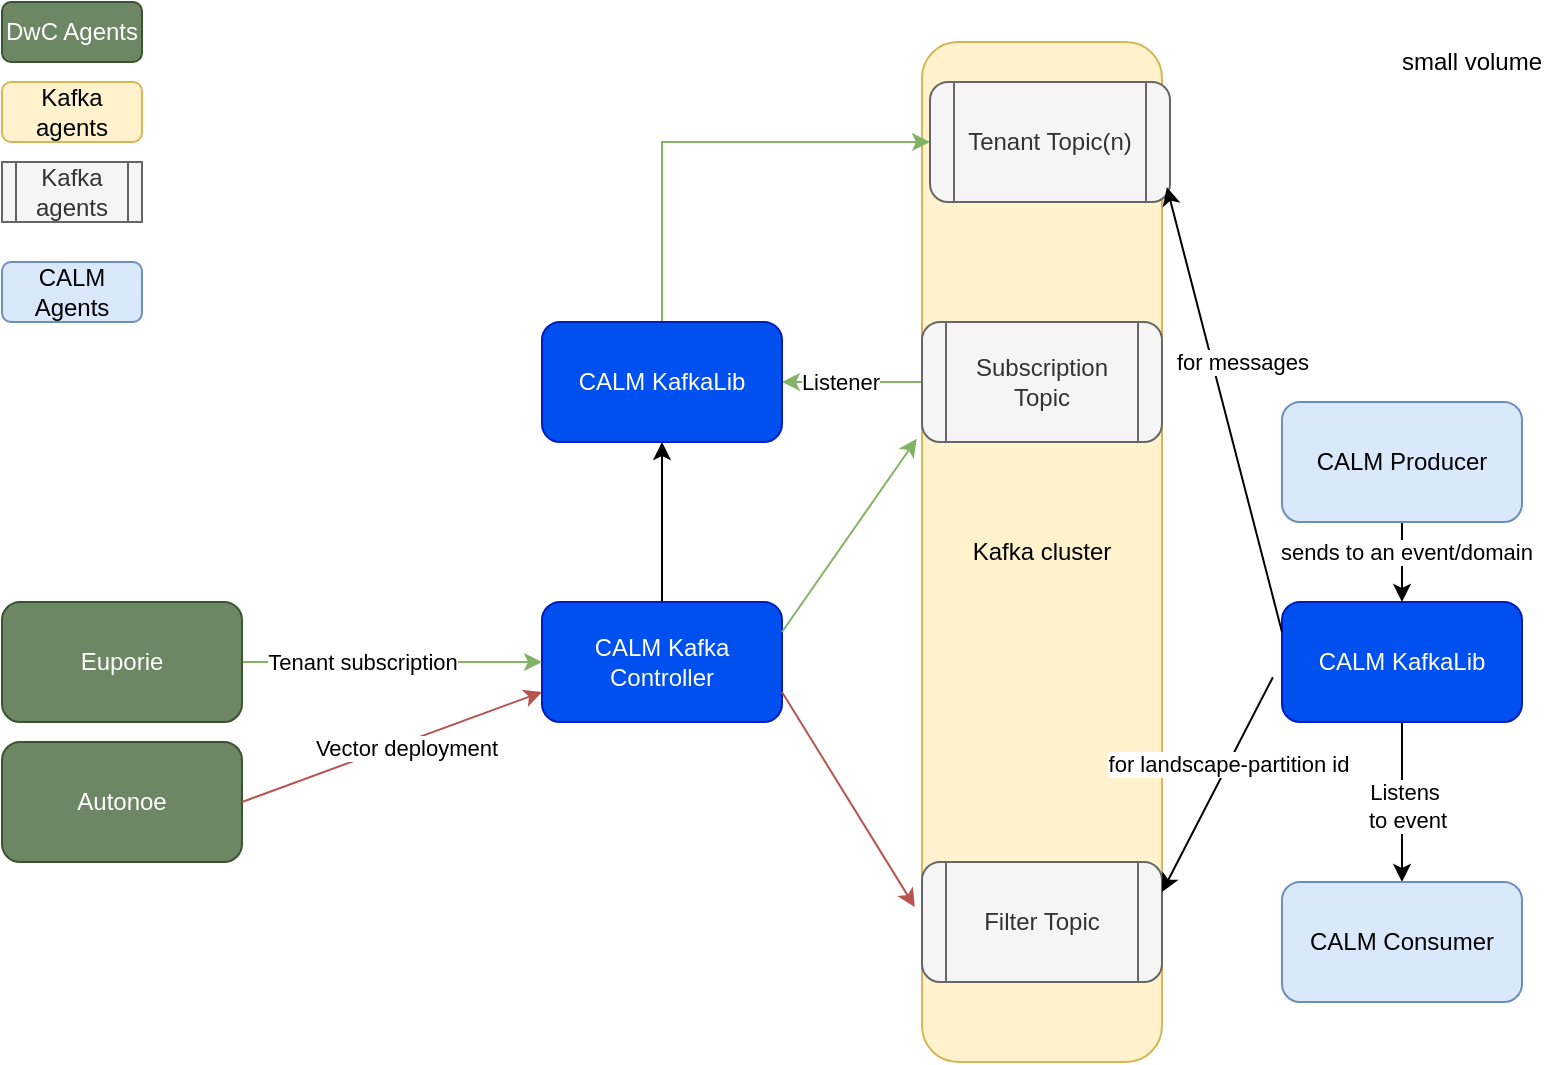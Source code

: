 <mxfile version="15.3.7" type="github" pages="5">
  <diagram id="lIvmAtnmsLYVc2AEwSKu" name="Page-1">
    <mxGraphModel dx="1538" dy="724" grid="1" gridSize="10" guides="1" tooltips="1" connect="1" arrows="1" fold="1" page="1" pageScale="1" pageWidth="1169" pageHeight="827" math="0" shadow="0">
      <root>
        <mxCell id="0" />
        <mxCell id="1" parent="0" />
        <mxCell id="cGZ3a3O14eYahLOS3wgB-1" value="Kafka cluster" style="rounded=1;whiteSpace=wrap;html=1;fillColor=#fff2cc;strokeColor=#d6b656;" parent="1" vertex="1">
          <mxGeometry x="490" y="40" width="120" height="510" as="geometry" />
        </mxCell>
        <mxCell id="cGZ3a3O14eYahLOS3wgB-11" value="" style="edgeStyle=orthogonalEdgeStyle;rounded=0;orthogonalLoop=1;jettySize=auto;html=1;" parent="1" source="cGZ3a3O14eYahLOS3wgB-2" target="cGZ3a3O14eYahLOS3wgB-10" edge="1">
          <mxGeometry relative="1" as="geometry" />
        </mxCell>
        <mxCell id="cGZ3a3O14eYahLOS3wgB-2" value="CALM Kafka Controller" style="rounded=1;whiteSpace=wrap;html=1;fillColor=#0050ef;strokeColor=#001DBC;fontColor=#ffffff;" parent="1" vertex="1">
          <mxGeometry x="300" y="320" width="120" height="60" as="geometry" />
        </mxCell>
        <mxCell id="cGZ3a3O14eYahLOS3wgB-12" value="" style="edgeStyle=orthogonalEdgeStyle;rounded=0;orthogonalLoop=1;jettySize=auto;html=1;fillColor=#d5e8d4;strokeColor=#82b366;" parent="1" source="cGZ3a3O14eYahLOS3wgB-4" target="cGZ3a3O14eYahLOS3wgB-10" edge="1">
          <mxGeometry relative="1" as="geometry" />
        </mxCell>
        <mxCell id="cGZ3a3O14eYahLOS3wgB-13" value="Listener" style="edgeLabel;html=1;align=center;verticalAlign=middle;resizable=0;points=[];" parent="cGZ3a3O14eYahLOS3wgB-12" vertex="1" connectable="0">
          <mxGeometry x="-0.143" y="1" relative="1" as="geometry">
            <mxPoint x="-11" y="-1" as="offset" />
          </mxGeometry>
        </mxCell>
        <mxCell id="cGZ3a3O14eYahLOS3wgB-4" value="Subscription Topic" style="shape=process;whiteSpace=wrap;html=1;backgroundOutline=1;rounded=1;fillColor=#f5f5f5;strokeColor=#666666;fontColor=#333333;" parent="1" vertex="1">
          <mxGeometry x="490" y="180" width="120" height="60" as="geometry" />
        </mxCell>
        <mxCell id="cGZ3a3O14eYahLOS3wgB-8" value="Filter Topic" style="shape=process;whiteSpace=wrap;html=1;backgroundOutline=1;rounded=1;fillColor=#f5f5f5;strokeColor=#666666;fontColor=#333333;" parent="1" vertex="1">
          <mxGeometry x="490" y="450" width="120" height="60" as="geometry" />
        </mxCell>
        <mxCell id="cGZ3a3O14eYahLOS3wgB-15" value="" style="edgeStyle=orthogonalEdgeStyle;rounded=0;orthogonalLoop=1;jettySize=auto;html=1;fillColor=#d5e8d4;strokeColor=#82b366;" parent="1" source="cGZ3a3O14eYahLOS3wgB-10" target="cGZ3a3O14eYahLOS3wgB-14" edge="1">
          <mxGeometry relative="1" as="geometry">
            <Array as="points">
              <mxPoint x="360" y="90" />
            </Array>
          </mxGeometry>
        </mxCell>
        <mxCell id="cGZ3a3O14eYahLOS3wgB-10" value="CALM KafkaLib" style="whiteSpace=wrap;html=1;rounded=1;fillColor=#0050ef;strokeColor=#001DBC;fontColor=#ffffff;" parent="1" vertex="1">
          <mxGeometry x="300" y="180" width="120" height="60" as="geometry" />
        </mxCell>
        <mxCell id="cGZ3a3O14eYahLOS3wgB-14" value="Tenant Topic(n)" style="shape=process;whiteSpace=wrap;html=1;backgroundOutline=1;rounded=1;fillColor=#f5f5f5;strokeColor=#666666;fontColor=#333333;" parent="1" vertex="1">
          <mxGeometry x="494" y="60" width="120" height="60" as="geometry" />
        </mxCell>
        <mxCell id="cGZ3a3O14eYahLOS3wgB-18" value="" style="edgeStyle=orthogonalEdgeStyle;rounded=0;orthogonalLoop=1;jettySize=auto;html=1;fillColor=#d5e8d4;strokeColor=#82b366;" parent="1" source="cGZ3a3O14eYahLOS3wgB-16" target="cGZ3a3O14eYahLOS3wgB-2" edge="1">
          <mxGeometry relative="1" as="geometry" />
        </mxCell>
        <mxCell id="cGZ3a3O14eYahLOS3wgB-19" value="Tenant subscription" style="edgeLabel;html=1;align=center;verticalAlign=middle;resizable=0;points=[];" parent="cGZ3a3O14eYahLOS3wgB-18" vertex="1" connectable="0">
          <mxGeometry x="-0.2" relative="1" as="geometry">
            <mxPoint as="offset" />
          </mxGeometry>
        </mxCell>
        <mxCell id="cGZ3a3O14eYahLOS3wgB-16" value="Euporie" style="rounded=1;whiteSpace=wrap;html=1;fillColor=#6d8764;strokeColor=#3A5431;fontColor=#ffffff;" parent="1" vertex="1">
          <mxGeometry x="30" y="320" width="120" height="60" as="geometry" />
        </mxCell>
        <mxCell id="cGZ3a3O14eYahLOS3wgB-17" value="Autonoe" style="rounded=1;whiteSpace=wrap;html=1;fillColor=#6d8764;strokeColor=#3A5431;fontColor=#ffffff;" parent="1" vertex="1">
          <mxGeometry x="30" y="390" width="120" height="60" as="geometry" />
        </mxCell>
        <mxCell id="cGZ3a3O14eYahLOS3wgB-20" value="" style="endArrow=classic;html=1;entryX=0;entryY=0.75;entryDx=0;entryDy=0;exitX=1;exitY=0.5;exitDx=0;exitDy=0;fillColor=#f8cecc;strokeColor=#b85450;" parent="1" source="cGZ3a3O14eYahLOS3wgB-17" target="cGZ3a3O14eYahLOS3wgB-2" edge="1">
          <mxGeometry width="50" height="50" relative="1" as="geometry">
            <mxPoint x="160" y="439" as="sourcePoint" />
            <mxPoint x="210" y="389" as="targetPoint" />
          </mxGeometry>
        </mxCell>
        <mxCell id="cGZ3a3O14eYahLOS3wgB-21" value="Vector deployment" style="edgeLabel;html=1;align=center;verticalAlign=middle;resizable=0;points=[];" parent="cGZ3a3O14eYahLOS3wgB-20" vertex="1" connectable="0">
          <mxGeometry x="0.076" y="-2" relative="1" as="geometry">
            <mxPoint as="offset" />
          </mxGeometry>
        </mxCell>
        <mxCell id="cGZ3a3O14eYahLOS3wgB-27" value="" style="edgeStyle=orthogonalEdgeStyle;rounded=0;orthogonalLoop=1;jettySize=auto;html=1;" parent="1" source="cGZ3a3O14eYahLOS3wgB-22" target="cGZ3a3O14eYahLOS3wgB-26" edge="1">
          <mxGeometry relative="1" as="geometry" />
        </mxCell>
        <mxCell id="cGZ3a3O14eYahLOS3wgB-34" value="Listens&lt;br&gt;&amp;nbsp;to event" style="edgeLabel;html=1;align=center;verticalAlign=middle;resizable=0;points=[];" parent="cGZ3a3O14eYahLOS3wgB-27" vertex="1" connectable="0">
          <mxGeometry x="0.04" y="1" relative="1" as="geometry">
            <mxPoint as="offset" />
          </mxGeometry>
        </mxCell>
        <mxCell id="cGZ3a3O14eYahLOS3wgB-22" value="CALM KafkaLib" style="whiteSpace=wrap;html=1;rounded=1;fillColor=#0050ef;strokeColor=#001DBC;fontColor=#ffffff;" parent="1" vertex="1">
          <mxGeometry x="670" y="320" width="120" height="60" as="geometry" />
        </mxCell>
        <mxCell id="cGZ3a3O14eYahLOS3wgB-25" value="" style="edgeStyle=orthogonalEdgeStyle;rounded=0;orthogonalLoop=1;jettySize=auto;html=1;" parent="1" source="cGZ3a3O14eYahLOS3wgB-24" target="cGZ3a3O14eYahLOS3wgB-22" edge="1">
          <mxGeometry relative="1" as="geometry" />
        </mxCell>
        <mxCell id="cGZ3a3O14eYahLOS3wgB-35" value="sends to an event/domain" style="edgeLabel;html=1;align=center;verticalAlign=middle;resizable=0;points=[];" parent="cGZ3a3O14eYahLOS3wgB-25" vertex="1" connectable="0">
          <mxGeometry x="-0.24" y="2" relative="1" as="geometry">
            <mxPoint as="offset" />
          </mxGeometry>
        </mxCell>
        <mxCell id="cGZ3a3O14eYahLOS3wgB-24" value="CALM Producer" style="rounded=1;whiteSpace=wrap;html=1;fillColor=#dae8fc;strokeColor=#6c8ebf;" parent="1" vertex="1">
          <mxGeometry x="670" y="220" width="120" height="60" as="geometry" />
        </mxCell>
        <mxCell id="cGZ3a3O14eYahLOS3wgB-26" value="CALM Consumer" style="whiteSpace=wrap;html=1;rounded=1;fillColor=#dae8fc;strokeColor=#6c8ebf;" parent="1" vertex="1">
          <mxGeometry x="670" y="460" width="120" height="60" as="geometry" />
        </mxCell>
        <mxCell id="cGZ3a3O14eYahLOS3wgB-30" value="" style="endArrow=classic;html=1;exitX=0;exitY=0.25;exitDx=0;exitDy=0;entryX=0.987;entryY=0.877;entryDx=0;entryDy=0;entryPerimeter=0;" parent="1" source="cGZ3a3O14eYahLOS3wgB-22" target="cGZ3a3O14eYahLOS3wgB-14" edge="1">
          <mxGeometry width="50" height="50" relative="1" as="geometry">
            <mxPoint x="430" y="380" as="sourcePoint" />
            <mxPoint x="620" y="120" as="targetPoint" />
          </mxGeometry>
        </mxCell>
        <mxCell id="cGZ3a3O14eYahLOS3wgB-37" value="for messages" style="edgeLabel;html=1;align=center;verticalAlign=middle;resizable=0;points=[];" parent="cGZ3a3O14eYahLOS3wgB-30" vertex="1" connectable="0">
          <mxGeometry x="0.205" y="-3" relative="1" as="geometry">
            <mxPoint x="12" as="offset" />
          </mxGeometry>
        </mxCell>
        <mxCell id="cGZ3a3O14eYahLOS3wgB-31" value="" style="endArrow=classic;html=1;exitX=-0.038;exitY=0.627;exitDx=0;exitDy=0;exitPerimeter=0;entryX=1;entryY=0.25;entryDx=0;entryDy=0;" parent="1" source="cGZ3a3O14eYahLOS3wgB-22" target="cGZ3a3O14eYahLOS3wgB-8" edge="1">
          <mxGeometry width="50" height="50" relative="1" as="geometry">
            <mxPoint x="430" y="380" as="sourcePoint" />
            <mxPoint x="480" y="330" as="targetPoint" />
          </mxGeometry>
        </mxCell>
        <mxCell id="cGZ3a3O14eYahLOS3wgB-36" value="for landscape-partition id" style="edgeLabel;html=1;align=center;verticalAlign=middle;resizable=0;points=[];" parent="cGZ3a3O14eYahLOS3wgB-31" vertex="1" connectable="0">
          <mxGeometry x="-0.192" relative="1" as="geometry">
            <mxPoint as="offset" />
          </mxGeometry>
        </mxCell>
        <mxCell id="cGZ3a3O14eYahLOS3wgB-32" value="" style="endArrow=classic;html=1;exitX=1;exitY=0.25;exitDx=0;exitDy=0;entryX=-0.022;entryY=0.389;entryDx=0;entryDy=0;entryPerimeter=0;fillColor=#d5e8d4;strokeColor=#82b366;" parent="1" source="cGZ3a3O14eYahLOS3wgB-2" target="cGZ3a3O14eYahLOS3wgB-1" edge="1">
          <mxGeometry width="50" height="50" relative="1" as="geometry">
            <mxPoint x="430" y="380" as="sourcePoint" />
            <mxPoint x="480" y="330" as="targetPoint" />
          </mxGeometry>
        </mxCell>
        <mxCell id="cGZ3a3O14eYahLOS3wgB-33" value="" style="endArrow=classic;html=1;exitX=1;exitY=0.75;exitDx=0;exitDy=0;entryX=-0.03;entryY=0.848;entryDx=0;entryDy=0;entryPerimeter=0;fillColor=#f8cecc;strokeColor=#b85450;" parent="1" source="cGZ3a3O14eYahLOS3wgB-2" target="cGZ3a3O14eYahLOS3wgB-1" edge="1">
          <mxGeometry width="50" height="50" relative="1" as="geometry">
            <mxPoint x="430" y="380" as="sourcePoint" />
            <mxPoint x="480" y="330" as="targetPoint" />
          </mxGeometry>
        </mxCell>
        <mxCell id="cGZ3a3O14eYahLOS3wgB-38" value="DwC Agents" style="rounded=1;whiteSpace=wrap;html=1;fillColor=#6d8764;strokeColor=#3A5431;fontColor=#ffffff;" parent="1" vertex="1">
          <mxGeometry x="30" y="20" width="70" height="30" as="geometry" />
        </mxCell>
        <mxCell id="cGZ3a3O14eYahLOS3wgB-40" value="Kafka agents" style="rounded=1;whiteSpace=wrap;html=1;fillColor=#fff2cc;strokeColor=#d6b656;" parent="1" vertex="1">
          <mxGeometry x="30" y="60" width="70" height="30" as="geometry" />
        </mxCell>
        <mxCell id="cGZ3a3O14eYahLOS3wgB-41" value="Kafka agents" style="shape=process;whiteSpace=wrap;html=1;backgroundOutline=1;fillColor=#f5f5f5;strokeColor=#666666;fontColor=#333333;" parent="1" vertex="1">
          <mxGeometry x="30" y="100" width="70" height="30" as="geometry" />
        </mxCell>
        <mxCell id="cGZ3a3O14eYahLOS3wgB-42" value="CALM Agents" style="rounded=1;whiteSpace=wrap;html=1;fillColor=#dae8fc;strokeColor=#6c8ebf;" parent="1" vertex="1">
          <mxGeometry x="30" y="150" width="70" height="30" as="geometry" />
        </mxCell>
        <mxCell id="zOlfQpZrYTfOzsRQtO55-1" value="small volume" style="text;html=1;strokeColor=none;fillColor=none;align=center;verticalAlign=middle;whiteSpace=wrap;rounded=0;" parent="1" vertex="1">
          <mxGeometry x="720" y="40" width="90" height="20" as="geometry" />
        </mxCell>
      </root>
    </mxGraphModel>
  </diagram>
  <diagram id="hGnuYqmSZJyDiRZlM0Bn" name="Page-2">
    <mxGraphModel dx="1180" dy="544" grid="1" gridSize="10" guides="1" tooltips="1" connect="1" arrows="1" fold="1" page="1" pageScale="1" pageWidth="1169" pageHeight="827" math="0" shadow="0">
      <root>
        <mxCell id="sAIokSdD2PH0zKopVyMn-0" />
        <mxCell id="sAIokSdD2PH0zKopVyMn-1" parent="sAIokSdD2PH0zKopVyMn-0" />
        <mxCell id="sAIokSdD2PH0zKopVyMn-4" value="" style="edgeStyle=orthogonalEdgeStyle;rounded=0;orthogonalLoop=1;jettySize=auto;html=1;" parent="sAIokSdD2PH0zKopVyMn-1" source="sAIokSdD2PH0zKopVyMn-2" target="sAIokSdD2PH0zKopVyMn-3" edge="1">
          <mxGeometry relative="1" as="geometry" />
        </mxCell>
        <mxCell id="sAIokSdD2PH0zKopVyMn-8" value="" style="edgeStyle=orthogonalEdgeStyle;rounded=0;orthogonalLoop=1;jettySize=auto;html=1;" parent="sAIokSdD2PH0zKopVyMn-1" source="sAIokSdD2PH0zKopVyMn-2" target="sAIokSdD2PH0zKopVyMn-7" edge="1">
          <mxGeometry relative="1" as="geometry" />
        </mxCell>
        <mxCell id="sAIokSdD2PH0zKopVyMn-2" value="IEP-Service" style="rounded=1;whiteSpace=wrap;html=1;fillColor=#fff2cc;strokeColor=#d6b656;" parent="sAIokSdD2PH0zKopVyMn-1" vertex="1">
          <mxGeometry x="450" y="250" width="120" height="60" as="geometry" />
        </mxCell>
        <mxCell id="sAIokSdD2PH0zKopVyMn-6" value="" style="edgeStyle=orthogonalEdgeStyle;rounded=0;orthogonalLoop=1;jettySize=auto;html=1;" parent="sAIokSdD2PH0zKopVyMn-1" source="sAIokSdD2PH0zKopVyMn-3" target="sAIokSdD2PH0zKopVyMn-5" edge="1">
          <mxGeometry relative="1" as="geometry" />
        </mxCell>
        <mxCell id="sAIokSdD2PH0zKopVyMn-3" value="AEM-API" style="rounded=1;whiteSpace=wrap;html=1;" parent="sAIokSdD2PH0zKopVyMn-1" vertex="1">
          <mxGeometry x="650" y="250" width="120" height="60" as="geometry" />
        </mxCell>
        <mxCell id="sAIokSdD2PH0zKopVyMn-5" value="Alert Definition Registration" style="shape=process;whiteSpace=wrap;html=1;backgroundOutline=1;rounded=1;" parent="sAIokSdD2PH0zKopVyMn-1" vertex="1">
          <mxGeometry x="650" y="110" width="120" height="60" as="geometry" />
        </mxCell>
        <mxCell id="sAIokSdD2PH0zKopVyMn-7" value="Rule Creation" style="rounded=1;whiteSpace=wrap;html=1;" parent="sAIokSdD2PH0zKopVyMn-1" vertex="1">
          <mxGeometry x="450" y="110" width="120" height="60" as="geometry" />
        </mxCell>
        <mxCell id="sAIokSdD2PH0zKopVyMn-14" value="" style="edgeStyle=orthogonalEdgeStyle;rounded=0;orthogonalLoop=1;jettySize=auto;html=1;" parent="sAIokSdD2PH0zKopVyMn-1" target="sAIokSdD2PH0zKopVyMn-2" edge="1">
          <mxGeometry relative="1" as="geometry">
            <mxPoint x="400" y="280" as="sourcePoint" />
          </mxGeometry>
        </mxCell>
        <mxCell id="sAIokSdD2PH0zKopVyMn-13" value="Monitoring &lt;br&gt;Use Case" style="rounded=1;whiteSpace=wrap;html=1;fillColor=#fff2cc;strokeColor=#d6b656;" parent="sAIokSdD2PH0zKopVyMn-1" vertex="1">
          <mxGeometry x="110" y="250" width="120" height="60" as="geometry" />
        </mxCell>
        <mxCell id="sAIokSdD2PH0zKopVyMn-15" value="1. Event de/Registration&lt;br&gt;2. Use Case Alert de/Registration" style="shape=process;whiteSpace=wrap;html=1;backgroundOutline=1;align=left;fillColor=#fff2cc;strokeColor=#d6b656;" parent="sAIokSdD2PH0zKopVyMn-1" vertex="1">
          <mxGeometry x="280" y="230" width="120" height="90" as="geometry" />
        </mxCell>
        <mxCell id="k9DFySCS7ybZrUjvcpfR-10" value="" style="edgeStyle=orthogonalEdgeStyle;rounded=0;orthogonalLoop=1;jettySize=auto;html=1;" parent="sAIokSdD2PH0zKopVyMn-1" source="k9DFySCS7ybZrUjvcpfR-0" target="k9DFySCS7ybZrUjvcpfR-9" edge="1">
          <mxGeometry relative="1" as="geometry" />
        </mxCell>
        <mxCell id="k9DFySCS7ybZrUjvcpfR-0" value="IEP-Inbound-Service" style="rounded=1;whiteSpace=wrap;html=1;" parent="sAIokSdD2PH0zKopVyMn-1" vertex="1">
          <mxGeometry x="500" y="395" width="120" height="60" as="geometry" />
        </mxCell>
        <mxCell id="k9DFySCS7ybZrUjvcpfR-7" value="" style="edgeStyle=orthogonalEdgeStyle;rounded=0;orthogonalLoop=1;jettySize=auto;html=1;" parent="sAIokSdD2PH0zKopVyMn-1" source="k9DFySCS7ybZrUjvcpfR-1" target="k9DFySCS7ybZrUjvcpfR-0" edge="1">
          <mxGeometry relative="1" as="geometry" />
        </mxCell>
        <mxCell id="k9DFySCS7ybZrUjvcpfR-1" value="1. HandleBtpEvent&lt;br&gt;2. HandleUseCaseEvent" style="shape=process;whiteSpace=wrap;html=1;backgroundOutline=1;align=left;" parent="sAIokSdD2PH0zKopVyMn-1" vertex="1">
          <mxGeometry x="280" y="370" width="170" height="110" as="geometry" />
        </mxCell>
        <mxCell id="k9DFySCS7ybZrUjvcpfR-2" value="Monitoring &lt;br&gt;Use Case" style="rounded=1;whiteSpace=wrap;html=1;" parent="sAIokSdD2PH0zKopVyMn-1" vertex="1">
          <mxGeometry x="110" y="360" width="120" height="60" as="geometry" />
        </mxCell>
        <mxCell id="k9DFySCS7ybZrUjvcpfR-3" value="BTP" style="rounded=1;whiteSpace=wrap;html=1;" parent="sAIokSdD2PH0zKopVyMn-1" vertex="1">
          <mxGeometry x="110" y="440" width="120" height="60" as="geometry" />
        </mxCell>
        <mxCell id="k9DFySCS7ybZrUjvcpfR-5" value="" style="endArrow=classic;html=1;entryX=0;entryY=0.5;entryDx=0;entryDy=0;exitX=1;exitY=0.5;exitDx=0;exitDy=0;" parent="sAIokSdD2PH0zKopVyMn-1" source="k9DFySCS7ybZrUjvcpfR-3" target="k9DFySCS7ybZrUjvcpfR-1" edge="1">
          <mxGeometry width="50" height="50" relative="1" as="geometry">
            <mxPoint x="220" y="470" as="sourcePoint" />
            <mxPoint x="270" y="420" as="targetPoint" />
          </mxGeometry>
        </mxCell>
        <mxCell id="k9DFySCS7ybZrUjvcpfR-6" value="" style="endArrow=classic;html=1;entryX=0;entryY=0.5;entryDx=0;entryDy=0;" parent="sAIokSdD2PH0zKopVyMn-1" target="k9DFySCS7ybZrUjvcpfR-1" edge="1">
          <mxGeometry width="50" height="50" relative="1" as="geometry">
            <mxPoint x="230" y="390" as="sourcePoint" />
            <mxPoint x="280" y="340" as="targetPoint" />
          </mxGeometry>
        </mxCell>
        <mxCell id="k9DFySCS7ybZrUjvcpfR-9" value="AEM-API" style="whiteSpace=wrap;html=1;rounded=1;" parent="sAIokSdD2PH0zKopVyMn-1" vertex="1">
          <mxGeometry x="680" y="395" width="120" height="60" as="geometry" />
        </mxCell>
        <mxCell id="J46CZMm_z4-9tF7BygL5-3" value="" style="endArrow=classic;html=1;" parent="sAIokSdD2PH0zKopVyMn-1" edge="1">
          <mxGeometry width="50" height="50" relative="1" as="geometry">
            <mxPoint x="230" y="280" as="sourcePoint" />
            <mxPoint x="281" y="282" as="targetPoint" />
          </mxGeometry>
        </mxCell>
      </root>
    </mxGraphModel>
  </diagram>
  <diagram id="5SDaWKwkImmYACr4MY5m" name="Page-3">
    <mxGraphModel dx="1180" dy="544" grid="1" gridSize="10" guides="1" tooltips="1" connect="1" arrows="1" fold="1" page="1" pageScale="1" pageWidth="1169" pageHeight="827" math="0" shadow="0">
      <root>
        <mxCell id="w7hxMAN9nZTi5yEB6cQT-0" />
        <mxCell id="w7hxMAN9nZTi5yEB6cQT-1" parent="w7hxMAN9nZTi5yEB6cQT-0" />
        <mxCell id="w7hxMAN9nZTi5yEB6cQT-6" value="" style="edgeStyle=orthogonalEdgeStyle;rounded=0;orthogonalLoop=1;jettySize=auto;html=1;" parent="w7hxMAN9nZTi5yEB6cQT-1" source="w7hxMAN9nZTi5yEB6cQT-2" target="w7hxMAN9nZTi5yEB6cQT-5" edge="1">
          <mxGeometry relative="1" as="geometry" />
        </mxCell>
        <mxCell id="w7hxMAN9nZTi5yEB6cQT-2" value="Use Case" style="rounded=1;whiteSpace=wrap;html=1;" parent="w7hxMAN9nZTi5yEB6cQT-1" vertex="1">
          <mxGeometry x="120" y="130" width="120" height="60" as="geometry" />
        </mxCell>
        <mxCell id="w7hxMAN9nZTi5yEB6cQT-8" value="" style="edgeStyle=orthogonalEdgeStyle;rounded=0;orthogonalLoop=1;jettySize=auto;html=1;" parent="w7hxMAN9nZTi5yEB6cQT-1" source="w7hxMAN9nZTi5yEB6cQT-5" target="w7hxMAN9nZTi5yEB6cQT-7" edge="1">
          <mxGeometry relative="1" as="geometry" />
        </mxCell>
        <mxCell id="JDfKiPoXJ20UcBOEUTAT-1" value="" style="edgeStyle=orthogonalEdgeStyle;rounded=0;orthogonalLoop=1;jettySize=auto;html=1;dashed=1;" parent="w7hxMAN9nZTi5yEB6cQT-1" source="w7hxMAN9nZTi5yEB6cQT-5" target="JDfKiPoXJ20UcBOEUTAT-0" edge="1">
          <mxGeometry relative="1" as="geometry" />
        </mxCell>
        <mxCell id="w7hxMAN9nZTi5yEB6cQT-5" value="Event Type,&lt;br&gt;Event Subtype" style="shape=process;whiteSpace=wrap;html=1;backgroundOutline=1;rounded=1;" parent="w7hxMAN9nZTi5yEB6cQT-1" vertex="1">
          <mxGeometry x="320" y="130" width="120" height="60" as="geometry" />
        </mxCell>
        <mxCell id="w7hxMAN9nZTi5yEB6cQT-7" value="IEP" style="whiteSpace=wrap;html=1;rounded=1;" parent="w7hxMAN9nZTi5yEB6cQT-1" vertex="1">
          <mxGeometry x="520" y="130" width="120" height="60" as="geometry" />
        </mxCell>
        <mxCell id="UsbdaC_BdFmk9nG5hLAP-2" style="edgeStyle=orthogonalEdgeStyle;rounded=0;orthogonalLoop=1;jettySize=auto;html=1;dashed=1;exitX=0.5;exitY=1;exitDx=0;exitDy=0;" parent="w7hxMAN9nZTi5yEB6cQT-1" source="UsbdaC_BdFmk9nG5hLAP-0" target="w7hxMAN9nZTi5yEB6cQT-5" edge="1">
          <mxGeometry relative="1" as="geometry">
            <mxPoint x="380" y="110" as="sourcePoint" />
          </mxGeometry>
        </mxCell>
        <mxCell id="UsbdaC_BdFmk9nG5hLAP-0" value="Event Configuration" style="text;html=1;strokeColor=none;fillColor=none;align=center;verticalAlign=middle;whiteSpace=wrap;rounded=0;" parent="w7hxMAN9nZTi5yEB6cQT-1" vertex="1">
          <mxGeometry x="325" y="70" width="110" height="20" as="geometry" />
        </mxCell>
        <mxCell id="JDfKiPoXJ20UcBOEUTAT-9" value="" style="edgeStyle=orthogonalEdgeStyle;rounded=0;orthogonalLoop=1;jettySize=auto;html=1;dashed=1;" parent="w7hxMAN9nZTi5yEB6cQT-1" source="JDfKiPoXJ20UcBOEUTAT-0" target="JDfKiPoXJ20UcBOEUTAT-8" edge="1">
          <mxGeometry relative="1" as="geometry" />
        </mxCell>
        <mxCell id="JDfKiPoXJ20UcBOEUTAT-0" value="&lt;ol&gt;&lt;li&gt;Event Type,&lt;/li&gt;&lt;li&gt;Event Subtype,&lt;/li&gt;&lt;li&gt;Source,&lt;/li&gt;&lt;li&gt;Event location&lt;/li&gt;&lt;/ol&gt;" style="shape=process;whiteSpace=wrap;html=1;backgroundOutline=1;rounded=1;align=left;" parent="w7hxMAN9nZTi5yEB6cQT-1" vertex="1">
          <mxGeometry x="295" y="270" width="170" height="90" as="geometry" />
        </mxCell>
        <mxCell id="JDfKiPoXJ20UcBOEUTAT-2" value="&lt;ol&gt;&lt;li&gt;Event Type,&lt;/li&gt;&lt;li&gt;Event Subtype,&lt;/li&gt;&lt;li&gt;sender,&lt;/li&gt;&lt;li&gt;receiver&lt;/li&gt;&lt;/ol&gt;" style="shape=process;whiteSpace=wrap;html=1;backgroundOutline=1;rounded=1;align=left;" parent="w7hxMAN9nZTi5yEB6cQT-1" vertex="1">
          <mxGeometry x="545" y="270" width="170" height="90" as="geometry" />
        </mxCell>
        <mxCell id="JDfKiPoXJ20UcBOEUTAT-4" value="" style="endArrow=none;dashed=1;html=1;" parent="w7hxMAN9nZTi5yEB6cQT-1" edge="1">
          <mxGeometry width="50" height="50" relative="1" as="geometry">
            <mxPoint x="465" y="320" as="sourcePoint" />
            <mxPoint x="540" y="320" as="targetPoint" />
          </mxGeometry>
        </mxCell>
        <mxCell id="JDfKiPoXJ20UcBOEUTAT-5" value="&lt;ol&gt;&lt;li&gt;Event Type,&lt;/li&gt;&lt;li&gt;Event Subtype,&lt;/li&gt;&lt;li&gt;raised By,&lt;/li&gt;&lt;li&gt;raised on&lt;/li&gt;&lt;/ol&gt;" style="shape=process;whiteSpace=wrap;html=1;backgroundOutline=1;rounded=1;align=left;" parent="w7hxMAN9nZTi5yEB6cQT-1" vertex="1">
          <mxGeometry x="45" y="270" width="170" height="90" as="geometry" />
        </mxCell>
        <mxCell id="JDfKiPoXJ20UcBOEUTAT-7" value="" style="endArrow=none;dashed=1;html=1;" parent="w7hxMAN9nZTi5yEB6cQT-1" edge="1">
          <mxGeometry width="50" height="50" relative="1" as="geometry">
            <mxPoint x="215" y="320" as="sourcePoint" />
            <mxPoint x="290" y="320" as="targetPoint" />
          </mxGeometry>
        </mxCell>
        <mxCell id="JDfKiPoXJ20UcBOEUTAT-11" value="" style="edgeStyle=orthogonalEdgeStyle;rounded=0;orthogonalLoop=1;jettySize=auto;html=1;dashed=1;" parent="w7hxMAN9nZTi5yEB6cQT-1" source="JDfKiPoXJ20UcBOEUTAT-8" target="JDfKiPoXJ20UcBOEUTAT-10" edge="1">
          <mxGeometry relative="1" as="geometry" />
        </mxCell>
        <mxCell id="JDfKiPoXJ20UcBOEUTAT-13" value="" style="edgeStyle=orthogonalEdgeStyle;rounded=0;orthogonalLoop=1;jettySize=auto;html=1;dashed=1;" parent="w7hxMAN9nZTi5yEB6cQT-1" source="JDfKiPoXJ20UcBOEUTAT-8" target="JDfKiPoXJ20UcBOEUTAT-12" edge="1">
          <mxGeometry relative="1" as="geometry" />
        </mxCell>
        <mxCell id="JDfKiPoXJ20UcBOEUTAT-15" value="" style="edgeStyle=orthogonalEdgeStyle;rounded=0;orthogonalLoop=1;jettySize=auto;html=1;dashed=1;" parent="w7hxMAN9nZTi5yEB6cQT-1" source="JDfKiPoXJ20UcBOEUTAT-8" target="JDfKiPoXJ20UcBOEUTAT-14" edge="1">
          <mxGeometry relative="1" as="geometry" />
        </mxCell>
        <mxCell id="JDfKiPoXJ20UcBOEUTAT-8" value="&lt;ol&gt;&lt;li&gt;Event Type,&lt;/li&gt;&lt;li&gt;Event Subtype,&lt;/li&gt;&lt;li&gt;Filter = { Source , Event Location }&lt;/li&gt;&lt;/ol&gt;" style="shape=process;whiteSpace=wrap;html=1;backgroundOutline=1;rounded=1;align=left;" parent="w7hxMAN9nZTi5yEB6cQT-1" vertex="1">
          <mxGeometry x="295" y="440" width="170" height="90" as="geometry" />
        </mxCell>
        <mxCell id="JDfKiPoXJ20UcBOEUTAT-10" value="&lt;ol&gt;&lt;li&gt;Event Type,&lt;/li&gt;&lt;li&gt;Event Subtype,&lt;/li&gt;&lt;li&gt;Filter = { Sender , receiver }&lt;/li&gt;&lt;/ol&gt;" style="shape=process;whiteSpace=wrap;html=1;backgroundOutline=1;rounded=1;align=left;" parent="w7hxMAN9nZTi5yEB6cQT-1" vertex="1">
          <mxGeometry x="545" y="440" width="170" height="90" as="geometry" />
        </mxCell>
        <mxCell id="JDfKiPoXJ20UcBOEUTAT-12" value="&lt;ol&gt;&lt;li&gt;Event Type,&lt;/li&gt;&lt;li&gt;Event Subtype,&lt;/li&gt;&lt;li&gt;Filter = { raisedby , raised on }&lt;/li&gt;&lt;/ol&gt;" style="shape=process;whiteSpace=wrap;html=1;backgroundOutline=1;rounded=1;align=left;" parent="w7hxMAN9nZTi5yEB6cQT-1" vertex="1">
          <mxGeometry x="45" y="440" width="170" height="90" as="geometry" />
        </mxCell>
        <mxCell id="coGxBecN0fBcglVMEZxR-3" value="" style="edgeStyle=orthogonalEdgeStyle;rounded=0;orthogonalLoop=1;jettySize=auto;html=1;" parent="w7hxMAN9nZTi5yEB6cQT-1" source="JDfKiPoXJ20UcBOEUTAT-14" target="coGxBecN0fBcglVMEZxR-1" edge="1">
          <mxGeometry relative="1" as="geometry" />
        </mxCell>
        <mxCell id="JDfKiPoXJ20UcBOEUTAT-14" value="&lt;ol&gt;&lt;li&gt;&lt;b&gt;ID - &lt;/b&gt;Event configuration Id&lt;/li&gt;&lt;li&gt;Event Type,&lt;/li&gt;&lt;li&gt;Event Subtype,&lt;/li&gt;&lt;li&gt;Filter&lt;/li&gt;&lt;/ol&gt;" style="shape=process;whiteSpace=wrap;html=1;backgroundOutline=1;rounded=1;align=left;" parent="w7hxMAN9nZTi5yEB6cQT-1" vertex="1">
          <mxGeometry x="295" y="610" width="170" height="90" as="geometry" />
        </mxCell>
        <mxCell id="coGxBecN0fBcglVMEZxR-2" value="" style="edgeStyle=orthogonalEdgeStyle;rounded=0;orthogonalLoop=1;jettySize=auto;html=1;" parent="w7hxMAN9nZTi5yEB6cQT-1" source="coGxBecN0fBcglVMEZxR-0" target="JDfKiPoXJ20UcBOEUTAT-14" edge="1">
          <mxGeometry relative="1" as="geometry" />
        </mxCell>
        <mxCell id="coGxBecN0fBcglVMEZxR-0" value="Use Case" style="rounded=1;whiteSpace=wrap;html=1;align=center;" parent="w7hxMAN9nZTi5yEB6cQT-1" vertex="1">
          <mxGeometry x="120" y="625" width="120" height="60" as="geometry" />
        </mxCell>
        <mxCell id="coGxBecN0fBcglVMEZxR-1" value="IEP service" style="rounded=1;whiteSpace=wrap;html=1;align=center;" parent="w7hxMAN9nZTi5yEB6cQT-1" vertex="1">
          <mxGeometry x="520" y="625" width="120" height="60" as="geometry" />
        </mxCell>
      </root>
    </mxGraphModel>
  </diagram>
  <diagram id="Dp13wZ_2UPJu_NVUw7CH" name="Page-4">
    <mxGraphModel dx="1538" dy="724" grid="1" gridSize="10" guides="1" tooltips="1" connect="1" arrows="1" fold="1" page="1" pageScale="1" pageWidth="1169" pageHeight="827" math="0" shadow="0">
      <root>
        <mxCell id="jZzCggMNX5cnEhLZF3wa-0" />
        <mxCell id="jZzCggMNX5cnEhLZF3wa-1" parent="jZzCggMNX5cnEhLZF3wa-0" />
        <mxCell id="jZzCggMNX5cnEhLZF3wa-2" value="Rule Event Map" style="shape=table;startSize=30;container=1;collapsible=1;childLayout=tableLayout;fixedRows=1;rowLines=0;fontStyle=1;align=center;resizeLast=1;" parent="jZzCggMNX5cnEhLZF3wa-1" vertex="1">
          <mxGeometry x="380" y="170" width="180" height="100" as="geometry" />
        </mxCell>
        <mxCell id="jZzCggMNX5cnEhLZF3wa-3" value="" style="shape=partialRectangle;collapsible=0;dropTarget=0;pointerEvents=0;fillColor=none;top=0;left=0;bottom=1;right=0;points=[[0,0.5],[1,0.5]];portConstraint=eastwest;" parent="jZzCggMNX5cnEhLZF3wa-2" vertex="1">
          <mxGeometry y="30" width="180" height="30" as="geometry" />
        </mxCell>
        <mxCell id="jZzCggMNX5cnEhLZF3wa-4" value="PK" style="shape=partialRectangle;connectable=0;fillColor=none;top=0;left=0;bottom=0;right=0;fontStyle=1;overflow=hidden;" parent="jZzCggMNX5cnEhLZF3wa-3" vertex="1">
          <mxGeometry width="30" height="30" as="geometry" />
        </mxCell>
        <mxCell id="jZzCggMNX5cnEhLZF3wa-5" value="Event Configuration ID" style="shape=partialRectangle;connectable=0;fillColor=none;top=0;left=0;bottom=0;right=0;align=left;spacingLeft=6;fontStyle=5;overflow=hidden;" parent="jZzCggMNX5cnEhLZF3wa-3" vertex="1">
          <mxGeometry x="30" width="150" height="30" as="geometry" />
        </mxCell>
        <mxCell id="jZzCggMNX5cnEhLZF3wa-6" value="" style="shape=partialRectangle;collapsible=0;dropTarget=0;pointerEvents=0;fillColor=none;top=0;left=0;bottom=0;right=0;points=[[0,0.5],[1,0.5]];portConstraint=eastwest;" parent="jZzCggMNX5cnEhLZF3wa-2" vertex="1">
          <mxGeometry y="60" width="180" height="30" as="geometry" />
        </mxCell>
        <mxCell id="jZzCggMNX5cnEhLZF3wa-7" value="" style="shape=partialRectangle;connectable=0;fillColor=none;top=0;left=0;bottom=0;right=0;editable=1;overflow=hidden;" parent="jZzCggMNX5cnEhLZF3wa-6" vertex="1">
          <mxGeometry width="30" height="30" as="geometry" />
        </mxCell>
        <mxCell id="jZzCggMNX5cnEhLZF3wa-8" value="Rule ID" style="shape=partialRectangle;connectable=0;fillColor=none;top=0;left=0;bottom=0;right=0;align=left;spacingLeft=6;overflow=hidden;" parent="jZzCggMNX5cnEhLZF3wa-6" vertex="1">
          <mxGeometry x="30" width="150" height="30" as="geometry" />
        </mxCell>
        <mxCell id="jZzCggMNX5cnEhLZF3wa-15" value="Rule" style="shape=table;startSize=30;container=1;collapsible=1;childLayout=tableLayout;fixedRows=1;rowLines=0;fontStyle=1;align=center;resizeLast=1;" parent="jZzCggMNX5cnEhLZF3wa-1" vertex="1">
          <mxGeometry x="50" y="150" width="180" height="160" as="geometry" />
        </mxCell>
        <mxCell id="jZzCggMNX5cnEhLZF3wa-16" value="" style="shape=partialRectangle;collapsible=0;dropTarget=0;pointerEvents=0;fillColor=none;top=0;left=0;bottom=1;right=0;points=[[0,0.5],[1,0.5]];portConstraint=eastwest;" parent="jZzCggMNX5cnEhLZF3wa-15" vertex="1">
          <mxGeometry y="30" width="180" height="30" as="geometry" />
        </mxCell>
        <mxCell id="jZzCggMNX5cnEhLZF3wa-17" value="PK" style="shape=partialRectangle;connectable=0;fillColor=none;top=0;left=0;bottom=0;right=0;fontStyle=1;overflow=hidden;" parent="jZzCggMNX5cnEhLZF3wa-16" vertex="1">
          <mxGeometry width="30" height="30" as="geometry" />
        </mxCell>
        <mxCell id="jZzCggMNX5cnEhLZF3wa-18" value="RuleID" style="shape=partialRectangle;connectable=0;fillColor=none;top=0;left=0;bottom=0;right=0;align=left;spacingLeft=6;fontStyle=5;overflow=hidden;" parent="jZzCggMNX5cnEhLZF3wa-16" vertex="1">
          <mxGeometry x="30" width="150" height="30" as="geometry" />
        </mxCell>
        <mxCell id="jZzCggMNX5cnEhLZF3wa-19" value="" style="shape=partialRectangle;collapsible=0;dropTarget=0;pointerEvents=0;fillColor=none;top=0;left=0;bottom=0;right=0;points=[[0,0.5],[1,0.5]];portConstraint=eastwest;" parent="jZzCggMNX5cnEhLZF3wa-15" vertex="1">
          <mxGeometry y="60" width="180" height="30" as="geometry" />
        </mxCell>
        <mxCell id="jZzCggMNX5cnEhLZF3wa-20" value="" style="shape=partialRectangle;connectable=0;fillColor=none;top=0;left=0;bottom=0;right=0;editable=1;overflow=hidden;" parent="jZzCggMNX5cnEhLZF3wa-19" vertex="1">
          <mxGeometry width="30" height="30" as="geometry" />
        </mxCell>
        <mxCell id="jZzCggMNX5cnEhLZF3wa-21" value="Name" style="shape=partialRectangle;connectable=0;fillColor=none;top=0;left=0;bottom=0;right=0;align=left;spacingLeft=6;overflow=hidden;" parent="jZzCggMNX5cnEhLZF3wa-19" vertex="1">
          <mxGeometry x="30" width="150" height="30" as="geometry" />
        </mxCell>
        <mxCell id="jZzCggMNX5cnEhLZF3wa-22" value="" style="shape=partialRectangle;collapsible=0;dropTarget=0;pointerEvents=0;fillColor=none;top=0;left=0;bottom=0;right=0;points=[[0,0.5],[1,0.5]];portConstraint=eastwest;" parent="jZzCggMNX5cnEhLZF3wa-15" vertex="1">
          <mxGeometry y="90" width="180" height="30" as="geometry" />
        </mxCell>
        <mxCell id="jZzCggMNX5cnEhLZF3wa-23" value="" style="shape=partialRectangle;connectable=0;fillColor=none;top=0;left=0;bottom=0;right=0;editable=1;overflow=hidden;" parent="jZzCggMNX5cnEhLZF3wa-22" vertex="1">
          <mxGeometry width="30" height="30" as="geometry" />
        </mxCell>
        <mxCell id="jZzCggMNX5cnEhLZF3wa-24" value="IsActive" style="shape=partialRectangle;connectable=0;fillColor=none;top=0;left=0;bottom=0;right=0;align=left;spacingLeft=6;overflow=hidden;" parent="jZzCggMNX5cnEhLZF3wa-22" vertex="1">
          <mxGeometry x="30" width="150" height="30" as="geometry" />
        </mxCell>
        <mxCell id="jZzCggMNX5cnEhLZF3wa-25" value="" style="shape=partialRectangle;collapsible=0;dropTarget=0;pointerEvents=0;fillColor=none;top=0;left=0;bottom=0;right=0;points=[[0,0.5],[1,0.5]];portConstraint=eastwest;" parent="jZzCggMNX5cnEhLZF3wa-15" vertex="1">
          <mxGeometry y="120" width="180" height="30" as="geometry" />
        </mxCell>
        <mxCell id="jZzCggMNX5cnEhLZF3wa-26" value="" style="shape=partialRectangle;connectable=0;fillColor=none;top=0;left=0;bottom=0;right=0;editable=1;overflow=hidden;" parent="jZzCggMNX5cnEhLZF3wa-25" vertex="1">
          <mxGeometry width="30" height="30" as="geometry" />
        </mxCell>
        <mxCell id="jZzCggMNX5cnEhLZF3wa-27" value="Event" style="shape=partialRectangle;connectable=0;fillColor=none;top=0;left=0;bottom=0;right=0;align=left;spacingLeft=6;overflow=hidden;" parent="jZzCggMNX5cnEhLZF3wa-25" vertex="1">
          <mxGeometry x="30" width="150" height="30" as="geometry" />
        </mxCell>
        <mxCell id="jZzCggMNX5cnEhLZF3wa-28" value="Event Configuration" style="shape=table;startSize=30;container=1;collapsible=1;childLayout=tableLayout;fixedRows=1;rowLines=0;fontStyle=1;align=center;resizeLast=1;" parent="jZzCggMNX5cnEhLZF3wa-1" vertex="1">
          <mxGeometry x="50" y="340" width="180" height="160" as="geometry" />
        </mxCell>
        <mxCell id="jZzCggMNX5cnEhLZF3wa-29" value="" style="shape=partialRectangle;collapsible=0;dropTarget=0;pointerEvents=0;fillColor=none;top=0;left=0;bottom=1;right=0;points=[[0,0.5],[1,0.5]];portConstraint=eastwest;" parent="jZzCggMNX5cnEhLZF3wa-28" vertex="1">
          <mxGeometry y="30" width="180" height="30" as="geometry" />
        </mxCell>
        <mxCell id="jZzCggMNX5cnEhLZF3wa-30" value="PK" style="shape=partialRectangle;connectable=0;fillColor=none;top=0;left=0;bottom=0;right=0;fontStyle=1;overflow=hidden;" parent="jZzCggMNX5cnEhLZF3wa-29" vertex="1">
          <mxGeometry width="30" height="30" as="geometry" />
        </mxCell>
        <mxCell id="jZzCggMNX5cnEhLZF3wa-31" value="RuleID" style="shape=partialRectangle;connectable=0;fillColor=none;top=0;left=0;bottom=0;right=0;align=left;spacingLeft=6;fontStyle=5;overflow=hidden;" parent="jZzCggMNX5cnEhLZF3wa-29" vertex="1">
          <mxGeometry x="30" width="150" height="30" as="geometry" />
        </mxCell>
        <mxCell id="jZzCggMNX5cnEhLZF3wa-32" value="" style="shape=partialRectangle;collapsible=0;dropTarget=0;pointerEvents=0;fillColor=none;top=0;left=0;bottom=0;right=0;points=[[0,0.5],[1,0.5]];portConstraint=eastwest;" parent="jZzCggMNX5cnEhLZF3wa-28" vertex="1">
          <mxGeometry y="60" width="180" height="30" as="geometry" />
        </mxCell>
        <mxCell id="jZzCggMNX5cnEhLZF3wa-33" value="" style="shape=partialRectangle;connectable=0;fillColor=none;top=0;left=0;bottom=0;right=0;editable=1;overflow=hidden;" parent="jZzCggMNX5cnEhLZF3wa-32" vertex="1">
          <mxGeometry width="30" height="30" as="geometry" />
        </mxCell>
        <mxCell id="jZzCggMNX5cnEhLZF3wa-34" value="Attribute" style="shape=partialRectangle;connectable=0;fillColor=none;top=0;left=0;bottom=0;right=0;align=left;spacingLeft=6;overflow=hidden;" parent="jZzCggMNX5cnEhLZF3wa-32" vertex="1">
          <mxGeometry x="30" width="150" height="30" as="geometry" />
        </mxCell>
        <mxCell id="jZzCggMNX5cnEhLZF3wa-35" value="" style="shape=partialRectangle;collapsible=0;dropTarget=0;pointerEvents=0;fillColor=none;top=0;left=0;bottom=0;right=0;points=[[0,0.5],[1,0.5]];portConstraint=eastwest;" parent="jZzCggMNX5cnEhLZF3wa-28" vertex="1">
          <mxGeometry y="90" width="180" height="30" as="geometry" />
        </mxCell>
        <mxCell id="jZzCggMNX5cnEhLZF3wa-36" value="" style="shape=partialRectangle;connectable=0;fillColor=none;top=0;left=0;bottom=0;right=0;editable=1;overflow=hidden;" parent="jZzCggMNX5cnEhLZF3wa-35" vertex="1">
          <mxGeometry width="30" height="30" as="geometry" />
        </mxCell>
        <mxCell id="jZzCggMNX5cnEhLZF3wa-37" value="Attribute Value" style="shape=partialRectangle;connectable=0;fillColor=none;top=0;left=0;bottom=0;right=0;align=left;spacingLeft=6;overflow=hidden;" parent="jZzCggMNX5cnEhLZF3wa-35" vertex="1">
          <mxGeometry x="30" width="150" height="30" as="geometry" />
        </mxCell>
        <mxCell id="jZzCggMNX5cnEhLZF3wa-38" value="" style="shape=partialRectangle;collapsible=0;dropTarget=0;pointerEvents=0;fillColor=none;top=0;left=0;bottom=0;right=0;points=[[0,0.5],[1,0.5]];portConstraint=eastwest;" parent="jZzCggMNX5cnEhLZF3wa-28" vertex="1">
          <mxGeometry y="120" width="180" height="30" as="geometry" />
        </mxCell>
        <mxCell id="jZzCggMNX5cnEhLZF3wa-39" value="" style="shape=partialRectangle;connectable=0;fillColor=none;top=0;left=0;bottom=0;right=0;editable=1;overflow=hidden;" parent="jZzCggMNX5cnEhLZF3wa-38" vertex="1">
          <mxGeometry width="30" height="30" as="geometry" />
        </mxCell>
        <mxCell id="jZzCggMNX5cnEhLZF3wa-40" value="Operator" style="shape=partialRectangle;connectable=0;fillColor=none;top=0;left=0;bottom=0;right=0;align=left;spacingLeft=6;overflow=hidden;" parent="jZzCggMNX5cnEhLZF3wa-38" vertex="1">
          <mxGeometry x="30" width="150" height="30" as="geometry" />
        </mxCell>
        <mxCell id="GNLivTSFC_bb-17SxKNN-0" value="&lt;ol&gt;&lt;li&gt;&lt;b&gt;ID - Event configuration Id&lt;/b&gt;&lt;/li&gt;&lt;li&gt;Event Type,&lt;/li&gt;&lt;li&gt;Event Subtype,&lt;/li&gt;&lt;li&gt;&lt;b&gt;Filter&lt;/b&gt;&lt;/li&gt;&lt;/ol&gt;" style="shape=process;whiteSpace=wrap;html=1;backgroundOutline=1;rounded=1;align=left;" parent="jZzCggMNX5cnEhLZF3wa-1" vertex="1">
          <mxGeometry x="55" y="30" width="170" height="90" as="geometry" />
        </mxCell>
        <mxCell id="GNLivTSFC_bb-17SxKNN-1" value="Rule Event Map" style="shape=table;startSize=30;container=1;collapsible=1;childLayout=tableLayout;fixedRows=1;rowLines=0;fontStyle=1;align=center;resizeLast=1;" parent="jZzCggMNX5cnEhLZF3wa-1" vertex="1">
          <mxGeometry x="380" y="320" width="180" height="100" as="geometry" />
        </mxCell>
        <mxCell id="GNLivTSFC_bb-17SxKNN-2" value="" style="shape=partialRectangle;collapsible=0;dropTarget=0;pointerEvents=0;fillColor=none;top=0;left=0;bottom=1;right=0;points=[[0,0.5],[1,0.5]];portConstraint=eastwest;" parent="GNLivTSFC_bb-17SxKNN-1" vertex="1">
          <mxGeometry y="30" width="180" height="30" as="geometry" />
        </mxCell>
        <mxCell id="GNLivTSFC_bb-17SxKNN-3" value="PK" style="shape=partialRectangle;connectable=0;fillColor=none;top=0;left=0;bottom=0;right=0;fontStyle=1;overflow=hidden;" parent="GNLivTSFC_bb-17SxKNN-2" vertex="1">
          <mxGeometry width="30" height="30" as="geometry" />
        </mxCell>
        <mxCell id="GNLivTSFC_bb-17SxKNN-4" value="Rule ID" style="shape=partialRectangle;connectable=0;fillColor=none;top=0;left=0;bottom=0;right=0;align=left;spacingLeft=6;fontStyle=5;overflow=hidden;" parent="GNLivTSFC_bb-17SxKNN-2" vertex="1">
          <mxGeometry x="30" width="150" height="30" as="geometry" />
        </mxCell>
        <mxCell id="GNLivTSFC_bb-17SxKNN-5" value="" style="shape=partialRectangle;collapsible=0;dropTarget=0;pointerEvents=0;fillColor=none;top=0;left=0;bottom=0;right=0;points=[[0,0.5],[1,0.5]];portConstraint=eastwest;" parent="GNLivTSFC_bb-17SxKNN-1" vertex="1">
          <mxGeometry y="60" width="180" height="30" as="geometry" />
        </mxCell>
        <mxCell id="GNLivTSFC_bb-17SxKNN-6" value="" style="shape=partialRectangle;connectable=0;fillColor=none;top=0;left=0;bottom=0;right=0;editable=1;overflow=hidden;" parent="GNLivTSFC_bb-17SxKNN-5" vertex="1">
          <mxGeometry width="30" height="30" as="geometry" />
        </mxCell>
        <mxCell id="GNLivTSFC_bb-17SxKNN-7" value="Event Configuration ID" style="shape=partialRectangle;connectable=0;fillColor=none;top=0;left=0;bottom=0;right=0;align=left;spacingLeft=6;overflow=hidden;" parent="GNLivTSFC_bb-17SxKNN-5" vertex="1">
          <mxGeometry x="30" width="150" height="30" as="geometry" />
        </mxCell>
        <object label="Rule Event Map" EventConfigID="" id="GNLivTSFC_bb-17SxKNN-8">
          <mxCell style="shape=table;startSize=30;container=1;collapsible=1;childLayout=tableLayout;fixedRows=1;rowLines=0;fontStyle=1;align=center;resizeLast=1;" parent="jZzCggMNX5cnEhLZF3wa-1" vertex="1">
            <mxGeometry x="590" y="250" width="180" height="100" as="geometry" />
          </mxCell>
        </object>
        <mxCell id="GNLivTSFC_bb-17SxKNN-9" value="" style="shape=partialRectangle;collapsible=0;dropTarget=0;pointerEvents=0;fillColor=none;top=0;left=0;bottom=1;right=0;points=[[0,0.5],[1,0.5]];portConstraint=eastwest;" parent="GNLivTSFC_bb-17SxKNN-8" vertex="1">
          <mxGeometry y="30" width="180" height="30" as="geometry" />
        </mxCell>
        <mxCell id="GNLivTSFC_bb-17SxKNN-10" value="PK" style="shape=partialRectangle;connectable=0;fillColor=none;top=0;left=0;bottom=0;right=0;fontStyle=1;overflow=hidden;" parent="GNLivTSFC_bb-17SxKNN-9" vertex="1">
          <mxGeometry width="30" height="30" as="geometry" />
        </mxCell>
        <mxCell id="GNLivTSFC_bb-17SxKNN-11" value="Rule ID" style="shape=partialRectangle;connectable=0;fillColor=none;top=0;left=0;bottom=0;right=0;align=left;spacingLeft=6;fontStyle=5;overflow=hidden;" parent="GNLivTSFC_bb-17SxKNN-9" vertex="1">
          <mxGeometry x="30" width="150" height="30" as="geometry" />
        </mxCell>
        <mxCell id="GNLivTSFC_bb-17SxKNN-12" value="" style="shape=partialRectangle;collapsible=0;dropTarget=0;pointerEvents=0;fillColor=none;top=0;left=0;bottom=0;right=0;points=[[0,0.5],[1,0.5]];portConstraint=eastwest;" parent="GNLivTSFC_bb-17SxKNN-8" vertex="1">
          <mxGeometry y="60" width="180" height="30" as="geometry" />
        </mxCell>
        <mxCell id="GNLivTSFC_bb-17SxKNN-13" value="PK" style="shape=partialRectangle;connectable=0;fillColor=none;top=0;left=0;bottom=0;right=0;editable=1;overflow=hidden;fontStyle=1" parent="GNLivTSFC_bb-17SxKNN-12" vertex="1">
          <mxGeometry width="30" height="30" as="geometry" />
        </mxCell>
        <mxCell id="GNLivTSFC_bb-17SxKNN-14" value="Event Configuration ID" style="shape=partialRectangle;connectable=0;fillColor=none;top=0;left=0;bottom=0;right=0;align=left;spacingLeft=6;overflow=hidden;fontStyle=1" parent="GNLivTSFC_bb-17SxKNN-12" vertex="1">
          <mxGeometry x="30" width="150" height="30" as="geometry" />
        </mxCell>
        <mxCell id="GNLivTSFC_bb-17SxKNN-15" value="1: 1" style="text;html=1;strokeColor=none;fillColor=none;align=center;verticalAlign=middle;whiteSpace=wrap;rounded=0;" parent="jZzCggMNX5cnEhLZF3wa-1" vertex="1">
          <mxGeometry x="430" y="130" width="40" height="20" as="geometry" />
        </mxCell>
        <mxCell id="GNLivTSFC_bb-17SxKNN-16" value="N : 1" style="text;html=1;strokeColor=none;fillColor=none;align=center;verticalAlign=middle;whiteSpace=wrap;rounded=0;" parent="jZzCggMNX5cnEhLZF3wa-1" vertex="1">
          <mxGeometry x="460" y="290" width="40" height="20" as="geometry" />
        </mxCell>
        <mxCell id="GNLivTSFC_bb-17SxKNN-17" value="N:N" style="text;html=1;strokeColor=none;fillColor=none;align=center;verticalAlign=middle;whiteSpace=wrap;rounded=0;" parent="jZzCggMNX5cnEhLZF3wa-1" vertex="1">
          <mxGeometry x="660" y="210" width="40" height="20" as="geometry" />
        </mxCell>
      </root>
    </mxGraphModel>
  </diagram>
  <diagram id="9wNmTbAums1HccYD5UFJ" name="Page-5">
    <mxGraphModel dx="1538" dy="724" grid="1" gridSize="10" guides="1" tooltips="1" connect="1" arrows="1" fold="1" page="1" pageScale="1" pageWidth="1169" pageHeight="827" math="0" shadow="0">
      <root>
        <mxCell id="9l8zbSIo2bWAHVmacl6w-0" />
        <mxCell id="9l8zbSIo2bWAHVmacl6w-1" parent="9l8zbSIo2bWAHVmacl6w-0" />
        <mxCell id="9l8zbSIo2bWAHVmacl6w-2" value="&lt;br&gt;&lt;br&gt;" style="rounded=0;whiteSpace=wrap;html=1;fillColor=#FFF2CC;" vertex="1" parent="9l8zbSIo2bWAHVmacl6w-1">
          <mxGeometry x="360" y="240" width="470" height="360" as="geometry" />
        </mxCell>
        <mxCell id="9l8zbSIo2bWAHVmacl6w-6" value="p1" style="rounded=0;whiteSpace=wrap;html=1;" vertex="1" parent="9l8zbSIo2bWAHVmacl6w-1">
          <mxGeometry x="530" y="310" width="80" height="60" as="geometry" />
        </mxCell>
        <mxCell id="9l8zbSIo2bWAHVmacl6w-7" value="p3" style="rounded=0;whiteSpace=wrap;html=1;" vertex="1" parent="9l8zbSIo2bWAHVmacl6w-1">
          <mxGeometry x="685" y="310" width="80" height="60" as="geometry" />
        </mxCell>
        <mxCell id="9l8zbSIo2bWAHVmacl6w-9" value="p1" style="rounded=0;whiteSpace=wrap;html=1;" vertex="1" parent="9l8zbSIo2bWAHVmacl6w-1">
          <mxGeometry x="530" y="460" width="120" height="60" as="geometry" />
        </mxCell>
        <mxCell id="9l8zbSIo2bWAHVmacl6w-14" value="Kafka- Cluster" style="text;html=1;strokeColor=none;fillColor=none;align=center;verticalAlign=middle;whiteSpace=wrap;rounded=0;" vertex="1" parent="9l8zbSIo2bWAHVmacl6w-1">
          <mxGeometry x="720" y="240" width="80" height="20" as="geometry" />
        </mxCell>
        <mxCell id="9l8zbSIo2bWAHVmacl6w-15" value="Kafka-Broker" style="text;html=1;strokeColor=none;fillColor=none;align=center;verticalAlign=middle;whiteSpace=wrap;rounded=0;" vertex="1" parent="9l8zbSIo2bWAHVmacl6w-1">
          <mxGeometry x="390" y="280" width="80" height="20" as="geometry" />
        </mxCell>
        <mxCell id="9l8zbSIo2bWAHVmacl6w-16" value="Topic 1" style="text;html=1;strokeColor=none;fillColor=none;align=center;verticalAlign=middle;whiteSpace=wrap;rounded=0;" vertex="1" parent="9l8zbSIo2bWAHVmacl6w-1">
          <mxGeometry x="605" y="280" width="65" height="20" as="geometry" />
        </mxCell>
        <mxCell id="9l8zbSIo2bWAHVmacl6w-22" value="" style="edgeStyle=orthogonalEdgeStyle;rounded=0;orthogonalLoop=1;jettySize=auto;html=1;" edge="1" parent="9l8zbSIo2bWAHVmacl6w-1" source="9l8zbSIo2bWAHVmacl6w-21">
          <mxGeometry relative="1" as="geometry">
            <mxPoint x="595" y="240" as="targetPoint" />
          </mxGeometry>
        </mxCell>
        <mxCell id="9l8zbSIo2bWAHVmacl6w-21" value="Zoo-Keeper" style="rounded=0;whiteSpace=wrap;html=1;" vertex="1" parent="9l8zbSIo2bWAHVmacl6w-1">
          <mxGeometry x="360" y="140" width="470" height="60" as="geometry" />
        </mxCell>
        <mxCell id="0Jg27CvQV3jKYO-zsZn9-0" value="b1" style="rounded=1;whiteSpace=wrap;html=1;strokeColor=#3333FF;fillColor=#B9E0A5;" vertex="1" parent="9l8zbSIo2bWAHVmacl6w-1">
          <mxGeometry x="370" y="310" width="90" height="60" as="geometry" />
        </mxCell>
        <mxCell id="0Jg27CvQV3jKYO-zsZn9-1" value="p2" style="rounded=0;whiteSpace=wrap;html=1;" vertex="1" parent="9l8zbSIo2bWAHVmacl6w-1">
          <mxGeometry x="610" y="310" width="80" height="60" as="geometry" />
        </mxCell>
        <mxCell id="0Jg27CvQV3jKYO-zsZn9-2" value="p2" style="rounded=0;whiteSpace=wrap;html=1;" vertex="1" parent="9l8zbSIo2bWAHVmacl6w-1">
          <mxGeometry x="630" y="460" width="90" height="60" as="geometry" />
        </mxCell>
        <mxCell id="0Jg27CvQV3jKYO-zsZn9-3" value="b3" style="rounded=1;whiteSpace=wrap;html=1;strokeColor=#3333FF;fillColor=#B9E0A5;" vertex="1" parent="9l8zbSIo2bWAHVmacl6w-1">
          <mxGeometry x="560" y="383.5" width="90" height="60" as="geometry" />
        </mxCell>
        <mxCell id="0Jg27CvQV3jKYO-zsZn9-4" value="b2" style="rounded=1;whiteSpace=wrap;html=1;strokeColor=#3333FF;fillColor=#B9E0A5;" vertex="1" parent="9l8zbSIo2bWAHVmacl6w-1">
          <mxGeometry x="380" y="460" width="90" height="60" as="geometry" />
        </mxCell>
        <mxCell id="0Jg27CvQV3jKYO-zsZn9-5" value="b4" style="rounded=1;whiteSpace=wrap;html=1;strokeColor=#3333FF;fillColor=#B9E0A5;" vertex="1" parent="9l8zbSIo2bWAHVmacl6w-1">
          <mxGeometry x="660" y="384" width="90" height="60" as="geometry" />
        </mxCell>
        <mxCell id="0Jg27CvQV3jKYO-zsZn9-6" value="metadata of brokers" style="shape=process;whiteSpace=wrap;html=1;backgroundOutline=1;strokeColor=#3333FF;fillColor=#FFF4C3;" vertex="1" parent="9l8zbSIo2bWAHVmacl6w-1">
          <mxGeometry x="370" y="150" width="90" height="40" as="geometry" />
        </mxCell>
        <mxCell id="0Jg27CvQV3jKYO-zsZn9-7" value="Topic 2" style="text;whiteSpace=wrap;html=1;" vertex="1" parent="9l8zbSIo2bWAHVmacl6w-1">
          <mxGeometry x="605" y="520" width="70" height="30" as="geometry" />
        </mxCell>
        <mxCell id="0Jg27CvQV3jKYO-zsZn9-9" value="" style="edgeStyle=orthogonalEdgeStyle;rounded=0;orthogonalLoop=1;jettySize=auto;html=1;entryX=0;entryY=0.444;entryDx=0;entryDy=0;entryPerimeter=0;" edge="1" parent="9l8zbSIo2bWAHVmacl6w-1" source="0Jg27CvQV3jKYO-zsZn9-8" target="9l8zbSIo2bWAHVmacl6w-2">
          <mxGeometry relative="1" as="geometry" />
        </mxCell>
        <mxCell id="0Jg27CvQV3jKYO-zsZn9-8" value="&lt;br&gt;producer App" style="rounded=1;whiteSpace=wrap;html=1;strokeColor=#3333FF;fillColor=#FFF4C3;" vertex="1" parent="9l8zbSIo2bWAHVmacl6w-1">
          <mxGeometry x="160" y="370" width="120" height="60" as="geometry" />
        </mxCell>
        <mxCell id="0Jg27CvQV3jKYO-zsZn9-11" value="" style="edgeStyle=orthogonalEdgeStyle;rounded=0;orthogonalLoop=1;jettySize=auto;html=1;" edge="1" parent="9l8zbSIo2bWAHVmacl6w-1" source="0Jg27CvQV3jKYO-zsZn9-10">
          <mxGeometry relative="1" as="geometry">
            <mxPoint x="830" y="400" as="targetPoint" />
          </mxGeometry>
        </mxCell>
        <mxCell id="0Jg27CvQV3jKYO-zsZn9-10" value="Consumer Group&lt;br&gt;&lt;br&gt;&lt;br&gt;&lt;br&gt;&lt;br&gt;&lt;br&gt;&lt;br&gt;&lt;br&gt;" style="rounded=1;whiteSpace=wrap;html=1;strokeColor=#3333FF;fillColor=#FFF4C3;" vertex="1" parent="9l8zbSIo2bWAHVmacl6w-1">
          <mxGeometry x="890" y="310" width="210" height="180" as="geometry" />
        </mxCell>
        <mxCell id="0Jg27CvQV3jKYO-zsZn9-12" value="c1" style="rounded=1;whiteSpace=wrap;html=1;strokeColor=#3333FF;fillColor=#FFF4C3;" vertex="1" parent="9l8zbSIo2bWAHVmacl6w-1">
          <mxGeometry x="920" y="420" width="80" height="60" as="geometry" />
        </mxCell>
        <mxCell id="0Jg27CvQV3jKYO-zsZn9-13" value="c2" style="rounded=1;whiteSpace=wrap;html=1;strokeColor=#3333FF;fillColor=#FFF4C3;" vertex="1" parent="9l8zbSIo2bWAHVmacl6w-1">
          <mxGeometry x="1020" y="420" width="60" height="60" as="geometry" />
        </mxCell>
      </root>
    </mxGraphModel>
  </diagram>
</mxfile>
